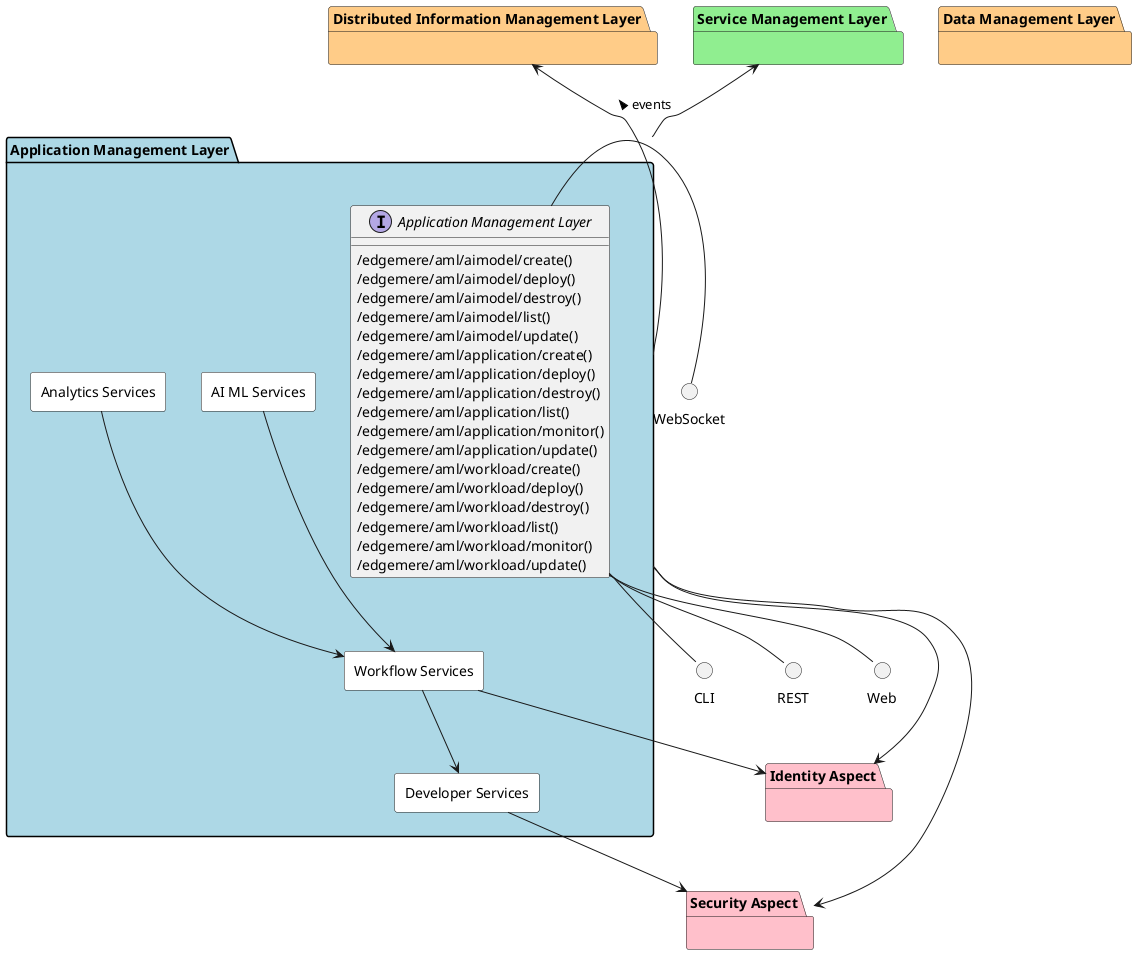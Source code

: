 @startuml


package "Distributed Information Management Layer" #ffcc88 {

}

package "Service Management Layer" #lightgreen {

}

package "Security Aspect" #pink {

}

package "Identity Aspect" #pink {

}

package "Application Management Layer" #lightblue {

}

package "Data Management Layer" #ffcc88 {

}


package "Application Management Layer" #lightblue {

    interface "Application Management Layer" as i {
    
            /edgemere/aml/aimodel/create()
            /edgemere/aml/aimodel/deploy()
            /edgemere/aml/aimodel/destroy()
            /edgemere/aml/aimodel/list()
            /edgemere/aml/aimodel/update()
            /edgemere/aml/application/create()
            /edgemere/aml/application/deploy()
            /edgemere/aml/application/destroy()
            /edgemere/aml/application/list()
            /edgemere/aml/application/monitor()
            /edgemere/aml/application/update()
            /edgemere/aml/workload/create()
            /edgemere/aml/workload/deploy()
            /edgemere/aml/workload/destroy()
            /edgemere/aml/workload/list()
            /edgemere/aml/workload/monitor()
            /edgemere/aml/workload/update()
    
    }
}

circle REST
circle Web
circle CLI
circle WebSocket

i -down- Web
i -down- CLI
i -down- REST
WebSocket -left- i: events >

package "Application Management Layer" #lightblue {


rectangle "AI ML Services" #white {
}

rectangle "Analytics Services" #white {
}

rectangle "Developer Services" #white {
}

rectangle "Workflow Services" #white {
}

    "AI ML Services" --> "Workflow Services"
    
    "Analytics Services" --> "Workflow Services"
    
    "Developer Services" --> "Security Aspect"
    
    "Workflow Services" --> "Developer Services"
    
    "Workflow Services" --> "Identity Aspect"
    
}


    "Distributed Information Management Layer" <-- "Application Management Layer"

    "Service Management Layer" <-- "Application Management Layer"

    "Security Aspect" <-- "Application Management Layer"

    "Identity Aspect" <-- "Application Management Layer"


@enduml
